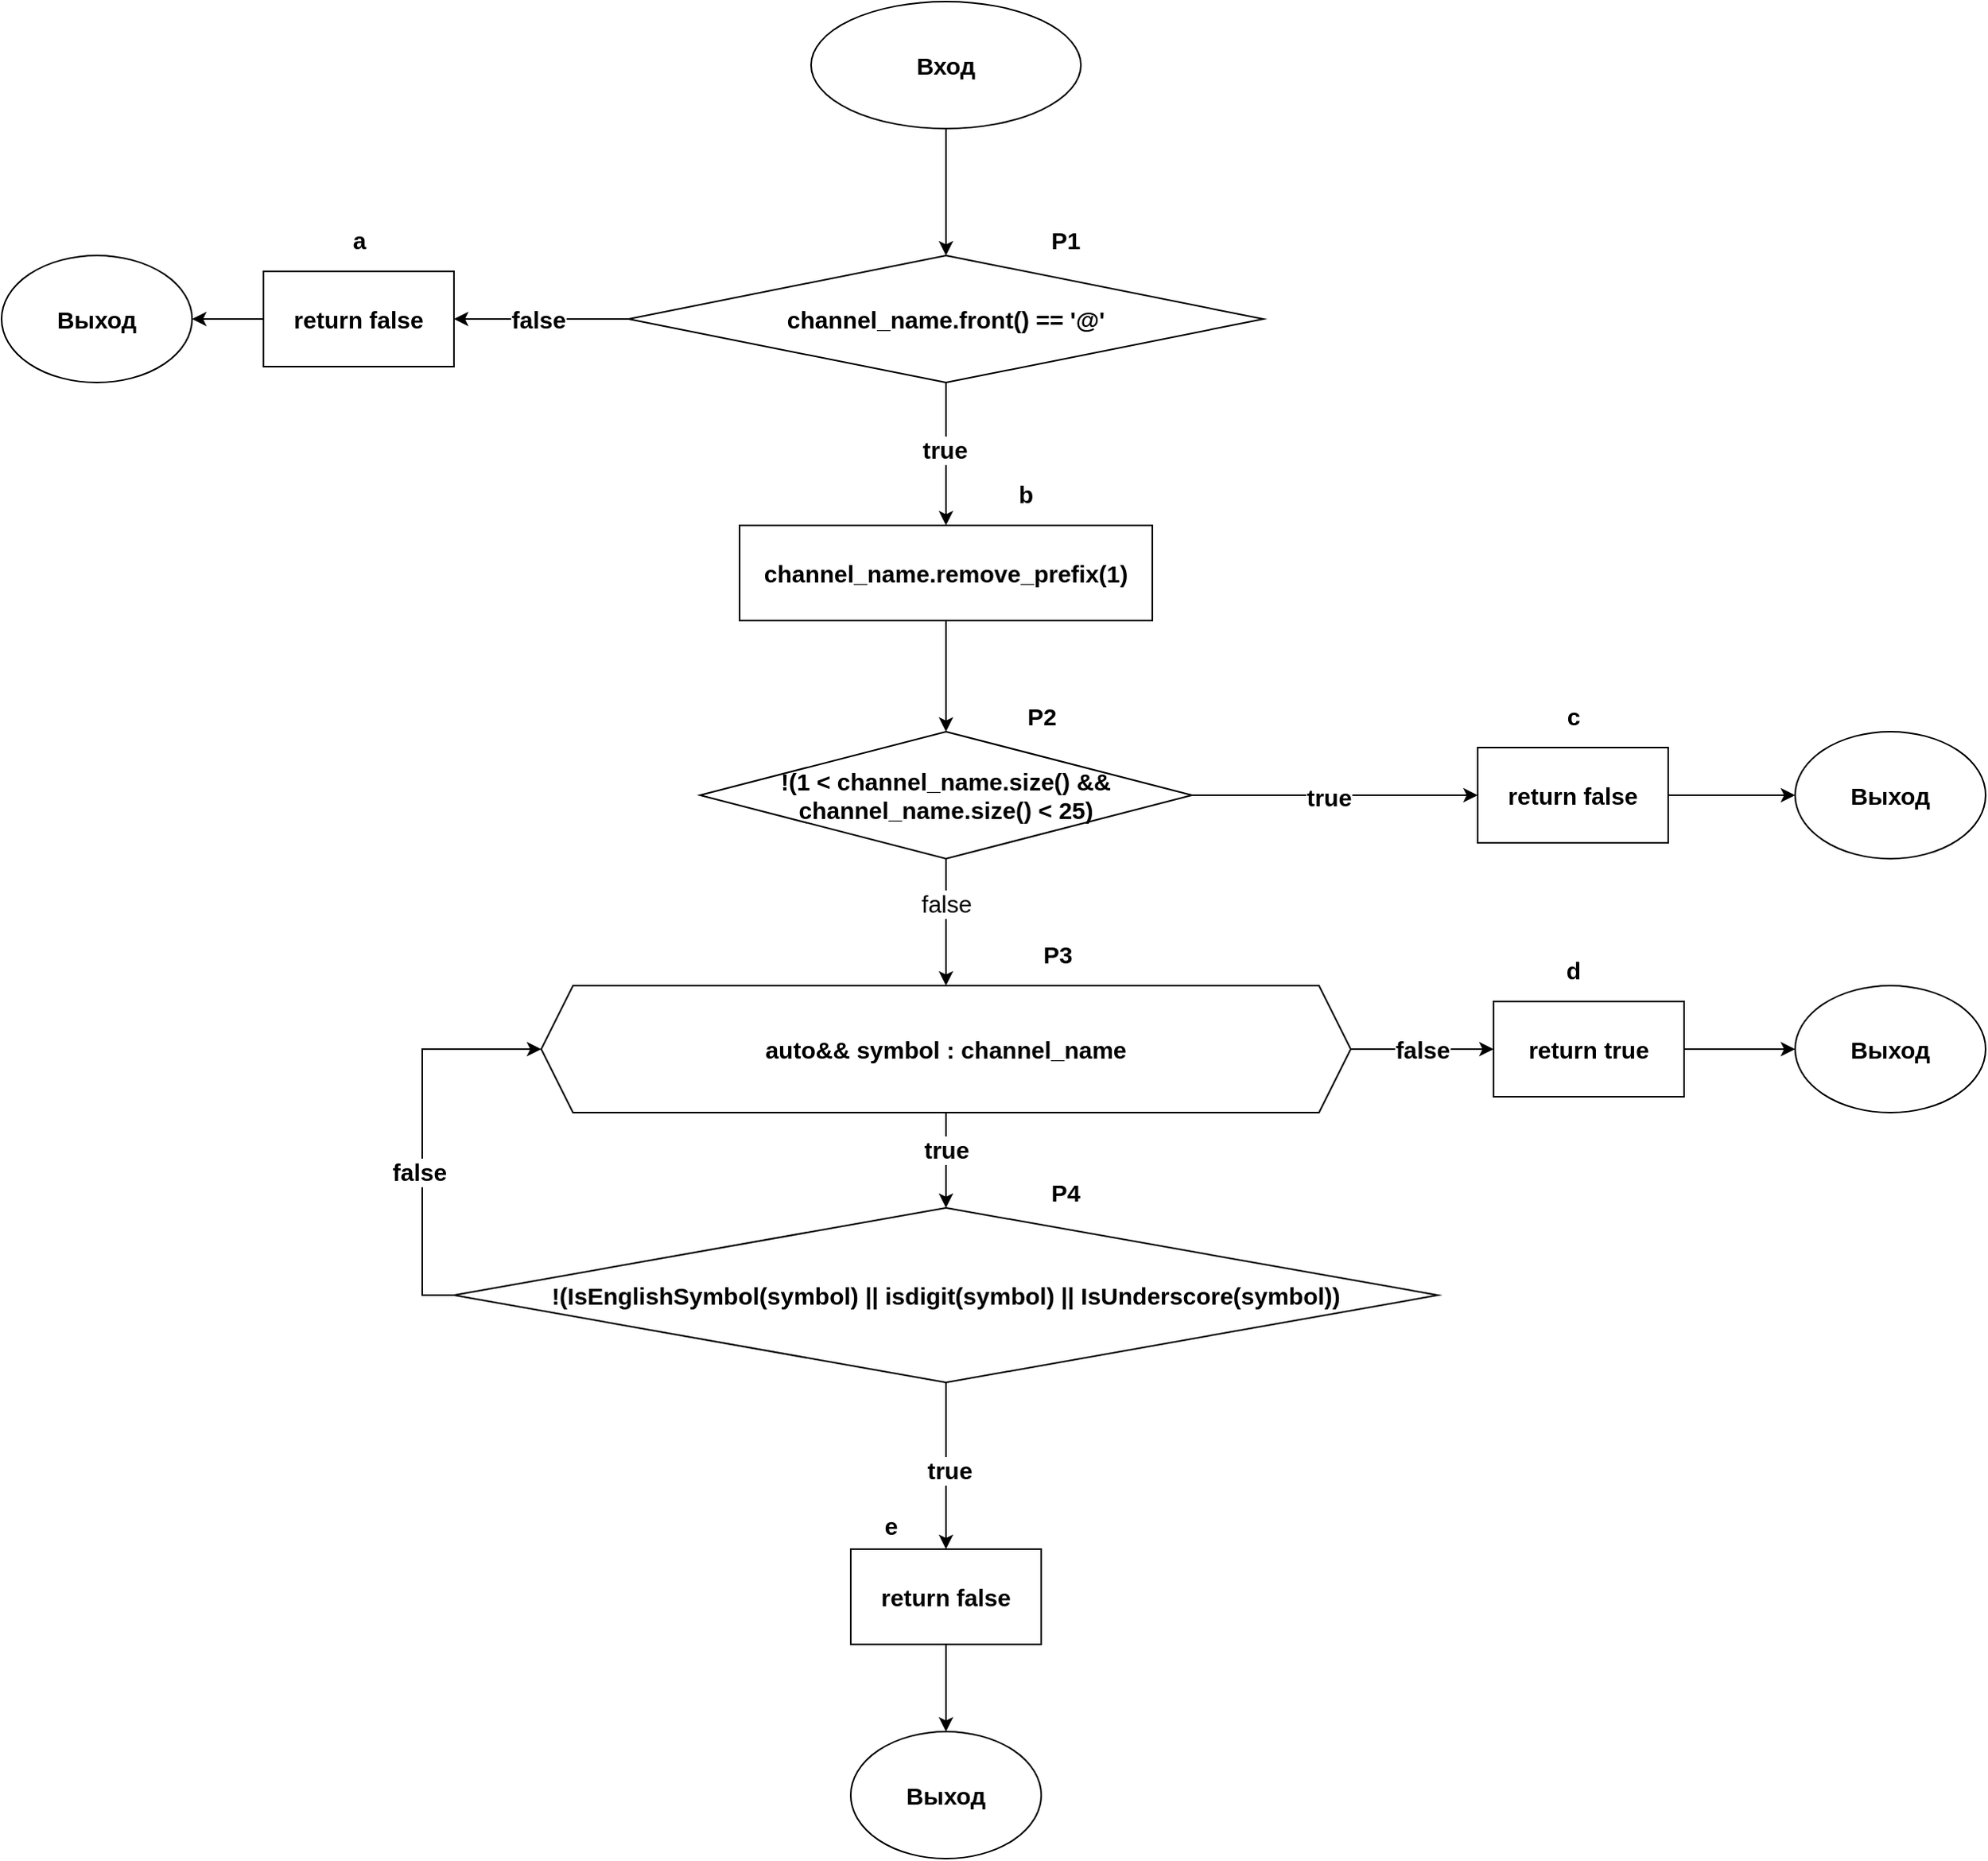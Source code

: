 <mxfile version="15.8.7" type="device"><diagram id="S7J_fPfL5KSGWPjxQ1xf" name="Page-1"><mxGraphModel dx="2670" dy="1247" grid="1" gridSize="10" guides="1" tooltips="1" connect="1" arrows="1" fold="1" page="1" pageScale="1" pageWidth="827" pageHeight="1169" math="0" shadow="0"><root><mxCell id="0"/><mxCell id="1" parent="0"/><mxCell id="SSWMejTW02whnkibKH0Z-10" value="" style="edgeStyle=orthogonalEdgeStyle;rounded=0;orthogonalLoop=1;jettySize=auto;html=1;fontSize=15;fontStyle=1" edge="1" parent="1" source="SSWMejTW02whnkibKH0Z-1" target="SSWMejTW02whnkibKH0Z-9"><mxGeometry relative="1" as="geometry"/></mxCell><mxCell id="SSWMejTW02whnkibKH0Z-1" value="&lt;font style=&quot;font-size: 15px;&quot;&gt;Вход&lt;/font&gt;" style="ellipse;whiteSpace=wrap;html=1;fontSize=15;fontStyle=1" vertex="1" parent="1"><mxGeometry x="300" y="40" width="170" height="80" as="geometry"/></mxCell><mxCell id="SSWMejTW02whnkibKH0Z-12" value="" style="edgeStyle=orthogonalEdgeStyle;rounded=0;orthogonalLoop=1;jettySize=auto;html=1;fontSize=15;fontStyle=1" edge="1" parent="1" source="SSWMejTW02whnkibKH0Z-9" target="SSWMejTW02whnkibKH0Z-11"><mxGeometry relative="1" as="geometry"/></mxCell><mxCell id="SSWMejTW02whnkibKH0Z-13" value="true" style="edgeLabel;html=1;align=center;verticalAlign=middle;resizable=0;points=[];fontSize=15;fontStyle=1" vertex="1" connectable="0" parent="SSWMejTW02whnkibKH0Z-12"><mxGeometry x="-0.067" y="-1" relative="1" as="geometry"><mxPoint as="offset"/></mxGeometry></mxCell><mxCell id="SSWMejTW02whnkibKH0Z-24" value="" style="edgeStyle=orthogonalEdgeStyle;rounded=0;orthogonalLoop=1;jettySize=auto;html=1;fontSize=15;fontStyle=1" edge="1" parent="1" source="SSWMejTW02whnkibKH0Z-9" target="SSWMejTW02whnkibKH0Z-23"><mxGeometry relative="1" as="geometry"/></mxCell><mxCell id="SSWMejTW02whnkibKH0Z-30" value="false" style="edgeLabel;html=1;align=center;verticalAlign=middle;resizable=0;points=[];fontSize=15;fontStyle=1" vertex="1" connectable="0" parent="SSWMejTW02whnkibKH0Z-24"><mxGeometry x="0.045" relative="1" as="geometry"><mxPoint as="offset"/></mxGeometry></mxCell><mxCell id="SSWMejTW02whnkibKH0Z-9" value="channel_name.front() == '@'" style="rhombus;whiteSpace=wrap;html=1;fontSize=15;fontStyle=1;" vertex="1" parent="1"><mxGeometry x="185" y="200" width="400" height="80" as="geometry"/></mxCell><mxCell id="SSWMejTW02whnkibKH0Z-21" value="" style="edgeStyle=orthogonalEdgeStyle;rounded=0;orthogonalLoop=1;jettySize=auto;html=1;fontSize=15;fontStyle=1" edge="1" parent="1" source="SSWMejTW02whnkibKH0Z-11" target="SSWMejTW02whnkibKH0Z-20"><mxGeometry relative="1" as="geometry"/></mxCell><mxCell id="SSWMejTW02whnkibKH0Z-11" value="channel_name.remove_prefix(1)" style="whiteSpace=wrap;html=1;fontSize=15;fontStyle=1;" vertex="1" parent="1"><mxGeometry x="255" y="370" width="260" height="60" as="geometry"/></mxCell><mxCell id="SSWMejTW02whnkibKH0Z-14" value="Выход" style="ellipse;whiteSpace=wrap;html=1;fontSize=15;fontStyle=1" vertex="1" parent="1"><mxGeometry x="325" y="1130" width="120" height="80" as="geometry"/></mxCell><mxCell id="SSWMejTW02whnkibKH0Z-27" value="" style="edgeStyle=orthogonalEdgeStyle;rounded=0;orthogonalLoop=1;jettySize=auto;html=1;fontSize=15;fontStyle=1" edge="1" parent="1" source="SSWMejTW02whnkibKH0Z-20" target="SSWMejTW02whnkibKH0Z-26"><mxGeometry relative="1" as="geometry"/></mxCell><mxCell id="SSWMejTW02whnkibKH0Z-29" value="true" style="edgeLabel;html=1;align=center;verticalAlign=middle;resizable=0;points=[];fontSize=15;fontStyle=1" vertex="1" connectable="0" parent="SSWMejTW02whnkibKH0Z-27"><mxGeometry x="-0.048" y="-1" relative="1" as="geometry"><mxPoint as="offset"/></mxGeometry></mxCell><mxCell id="SSWMejTW02whnkibKH0Z-33" value="" style="edgeStyle=orthogonalEdgeStyle;rounded=0;orthogonalLoop=1;jettySize=auto;html=1;fontSize=15;fontStyle=1" edge="1" parent="1" source="SSWMejTW02whnkibKH0Z-20" target="SSWMejTW02whnkibKH0Z-32"><mxGeometry relative="1" as="geometry"/></mxCell><mxCell id="SSWMejTW02whnkibKH0Z-59" value="false" style="edgeLabel;html=1;align=center;verticalAlign=middle;resizable=0;points=[];fontSize=15;" vertex="1" connectable="0" parent="SSWMejTW02whnkibKH0Z-33"><mxGeometry x="-0.3" relative="1" as="geometry"><mxPoint as="offset"/></mxGeometry></mxCell><mxCell id="SSWMejTW02whnkibKH0Z-20" value="&lt;span&gt;!(1 &amp;lt; channel_name.size() &amp;amp;&amp;amp; channel_name.size() &amp;lt; 25)&lt;/span&gt;" style="rhombus;whiteSpace=wrap;html=1;fontSize=15;fontStyle=1;" vertex="1" parent="1"><mxGeometry x="230" y="500" width="310" height="80" as="geometry"/></mxCell><mxCell id="SSWMejTW02whnkibKH0Z-49" style="edgeStyle=orthogonalEdgeStyle;rounded=0;orthogonalLoop=1;jettySize=auto;html=1;entryX=1;entryY=0.5;entryDx=0;entryDy=0;fontSize=15;fontStyle=1" edge="1" parent="1" source="SSWMejTW02whnkibKH0Z-23" target="SSWMejTW02whnkibKH0Z-47"><mxGeometry relative="1" as="geometry"/></mxCell><mxCell id="SSWMejTW02whnkibKH0Z-23" value="return false" style="whiteSpace=wrap;html=1;fontSize=15;fontStyle=1;" vertex="1" parent="1"><mxGeometry x="-45" y="210" width="120" height="60" as="geometry"/></mxCell><mxCell id="SSWMejTW02whnkibKH0Z-48" style="edgeStyle=orthogonalEdgeStyle;rounded=0;orthogonalLoop=1;jettySize=auto;html=1;entryX=0;entryY=0.5;entryDx=0;entryDy=0;fontSize=15;fontStyle=1" edge="1" parent="1" source="SSWMejTW02whnkibKH0Z-26" target="SSWMejTW02whnkibKH0Z-46"><mxGeometry relative="1" as="geometry"/></mxCell><mxCell id="SSWMejTW02whnkibKH0Z-26" value="return false" style="whiteSpace=wrap;html=1;fontSize=15;fontStyle=1;" vertex="1" parent="1"><mxGeometry x="720" y="510" width="120" height="60" as="geometry"/></mxCell><mxCell id="SSWMejTW02whnkibKH0Z-35" value="" style="edgeStyle=orthogonalEdgeStyle;rounded=0;orthogonalLoop=1;jettySize=auto;html=1;fontSize=15;fontStyle=1" edge="1" parent="1" source="SSWMejTW02whnkibKH0Z-32" target="SSWMejTW02whnkibKH0Z-34"><mxGeometry relative="1" as="geometry"/></mxCell><mxCell id="SSWMejTW02whnkibKH0Z-42" value="true" style="edgeLabel;html=1;align=center;verticalAlign=middle;resizable=0;points=[];fontSize=15;fontStyle=1" vertex="1" connectable="0" parent="SSWMejTW02whnkibKH0Z-35"><mxGeometry x="-0.233" relative="1" as="geometry"><mxPoint as="offset"/></mxGeometry></mxCell><mxCell id="SSWMejTW02whnkibKH0Z-44" value="false" style="edgeStyle=orthogonalEdgeStyle;rounded=0;orthogonalLoop=1;jettySize=auto;html=1;fontSize=15;fontStyle=1" edge="1" parent="1" source="SSWMejTW02whnkibKH0Z-32" target="SSWMejTW02whnkibKH0Z-43"><mxGeometry relative="1" as="geometry"/></mxCell><mxCell id="SSWMejTW02whnkibKH0Z-32" value="auto&amp;amp;&amp;amp; symbol : channel_name" style="shape=hexagon;perimeter=hexagonPerimeter2;whiteSpace=wrap;html=1;fixedSize=1;fontSize=15;fontStyle=1;" vertex="1" parent="1"><mxGeometry x="130" y="660" width="510" height="80" as="geometry"/></mxCell><mxCell id="SSWMejTW02whnkibKH0Z-37" value="" style="edgeStyle=orthogonalEdgeStyle;rounded=0;orthogonalLoop=1;jettySize=auto;html=1;fontSize=15;fontStyle=1" edge="1" parent="1" source="SSWMejTW02whnkibKH0Z-34" target="SSWMejTW02whnkibKH0Z-36"><mxGeometry relative="1" as="geometry"/></mxCell><mxCell id="SSWMejTW02whnkibKH0Z-40" value="true" style="edgeLabel;html=1;align=center;verticalAlign=middle;resizable=0;points=[];fontSize=15;fontStyle=1" vertex="1" connectable="0" parent="SSWMejTW02whnkibKH0Z-37"><mxGeometry x="0.041" y="2" relative="1" as="geometry"><mxPoint as="offset"/></mxGeometry></mxCell><mxCell id="SSWMejTW02whnkibKH0Z-39" style="edgeStyle=orthogonalEdgeStyle;rounded=0;orthogonalLoop=1;jettySize=auto;html=1;entryX=0;entryY=0.5;entryDx=0;entryDy=0;fontSize=15;fontStyle=1" edge="1" parent="1" source="SSWMejTW02whnkibKH0Z-34" target="SSWMejTW02whnkibKH0Z-32"><mxGeometry relative="1" as="geometry"><Array as="points"><mxPoint x="55" y="855"/><mxPoint x="55" y="700"/></Array></mxGeometry></mxCell><mxCell id="SSWMejTW02whnkibKH0Z-41" value="false" style="edgeLabel;html=1;align=center;verticalAlign=middle;resizable=0;points=[];fontSize=15;fontStyle=1" vertex="1" connectable="0" parent="SSWMejTW02whnkibKH0Z-39"><mxGeometry x="-0.211" y="2" relative="1" as="geometry"><mxPoint as="offset"/></mxGeometry></mxCell><mxCell id="SSWMejTW02whnkibKH0Z-34" value="!(IsEnglishSymbol(symbol) || isdigit(symbol) || IsUnderscore(symbol))" style="rhombus;whiteSpace=wrap;html=1;fontSize=15;fontStyle=1;" vertex="1" parent="1"><mxGeometry x="75" y="800" width="620" height="110" as="geometry"/></mxCell><mxCell id="SSWMejTW02whnkibKH0Z-38" style="edgeStyle=orthogonalEdgeStyle;rounded=0;orthogonalLoop=1;jettySize=auto;html=1;entryX=0.5;entryY=0;entryDx=0;entryDy=0;fontSize=15;fontStyle=1" edge="1" parent="1" source="SSWMejTW02whnkibKH0Z-36" target="SSWMejTW02whnkibKH0Z-14"><mxGeometry relative="1" as="geometry"/></mxCell><mxCell id="SSWMejTW02whnkibKH0Z-36" value="return false" style="whiteSpace=wrap;html=1;fontSize=15;fontStyle=1;" vertex="1" parent="1"><mxGeometry x="325" y="1015" width="120" height="60" as="geometry"/></mxCell><mxCell id="SSWMejTW02whnkibKH0Z-63" style="edgeStyle=orthogonalEdgeStyle;rounded=0;orthogonalLoop=1;jettySize=auto;html=1;entryX=0;entryY=0.5;entryDx=0;entryDy=0;fontSize=15;" edge="1" parent="1" source="SSWMejTW02whnkibKH0Z-43" target="SSWMejTW02whnkibKH0Z-60"><mxGeometry relative="1" as="geometry"/></mxCell><mxCell id="SSWMejTW02whnkibKH0Z-43" value="return true" style="whiteSpace=wrap;html=1;fontSize=15;fontStyle=1;" vertex="1" parent="1"><mxGeometry x="730" y="670" width="120" height="60" as="geometry"/></mxCell><mxCell id="SSWMejTW02whnkibKH0Z-46" value="Выход" style="ellipse;whiteSpace=wrap;html=1;fontSize=15;fontStyle=1" vertex="1" parent="1"><mxGeometry x="920" y="500" width="120" height="80" as="geometry"/></mxCell><mxCell id="SSWMejTW02whnkibKH0Z-47" value="Выход" style="ellipse;whiteSpace=wrap;html=1;fontSize=15;fontStyle=1" vertex="1" parent="1"><mxGeometry x="-210" y="200" width="120" height="80" as="geometry"/></mxCell><mxCell id="SSWMejTW02whnkibKH0Z-50" value="P1" style="text;html=1;align=center;verticalAlign=middle;resizable=0;points=[];autosize=1;strokeColor=none;fillColor=none;fontSize=15;fontStyle=1" vertex="1" parent="1"><mxGeometry x="445" y="180" width="30" height="20" as="geometry"/></mxCell><mxCell id="SSWMejTW02whnkibKH0Z-51" value="P2" style="text;html=1;align=center;verticalAlign=middle;resizable=0;points=[];autosize=1;strokeColor=none;fillColor=none;fontSize=15;fontStyle=1" vertex="1" parent="1"><mxGeometry x="430" y="480" width="30" height="20" as="geometry"/></mxCell><mxCell id="SSWMejTW02whnkibKH0Z-52" value="P3" style="text;html=1;align=center;verticalAlign=middle;resizable=0;points=[];autosize=1;strokeColor=none;fillColor=none;fontSize=15;fontStyle=1" vertex="1" parent="1"><mxGeometry x="440" y="630" width="30" height="20" as="geometry"/></mxCell><mxCell id="SSWMejTW02whnkibKH0Z-53" value="P4" style="text;html=1;align=center;verticalAlign=middle;resizable=0;points=[];autosize=1;strokeColor=none;fillColor=none;fontSize=15;fontStyle=1" vertex="1" parent="1"><mxGeometry x="445" y="780" width="30" height="20" as="geometry"/></mxCell><mxCell id="SSWMejTW02whnkibKH0Z-54" value="a" style="text;html=1;align=center;verticalAlign=middle;resizable=0;points=[];autosize=1;strokeColor=none;fillColor=none;fontSize=15;fontStyle=1" vertex="1" parent="1"><mxGeometry x="5" y="180" width="20" height="20" as="geometry"/></mxCell><mxCell id="SSWMejTW02whnkibKH0Z-55" value="b" style="text;html=1;align=center;verticalAlign=middle;resizable=0;points=[];autosize=1;strokeColor=none;fillColor=none;fontSize=15;fontStyle=1" vertex="1" parent="1"><mxGeometry x="425" y="340" width="20" height="20" as="geometry"/></mxCell><mxCell id="SSWMejTW02whnkibKH0Z-56" value="c" style="text;html=1;align=center;verticalAlign=middle;resizable=0;points=[];autosize=1;strokeColor=none;fillColor=none;fontSize=15;fontStyle=1" vertex="1" parent="1"><mxGeometry x="770" y="480" width="20" height="20" as="geometry"/></mxCell><mxCell id="SSWMejTW02whnkibKH0Z-57" value="d" style="text;html=1;align=center;verticalAlign=middle;resizable=0;points=[];autosize=1;strokeColor=none;fillColor=none;fontSize=15;fontStyle=1" vertex="1" parent="1"><mxGeometry x="770" y="640" width="20" height="20" as="geometry"/></mxCell><mxCell id="SSWMejTW02whnkibKH0Z-58" value="e" style="text;html=1;align=center;verticalAlign=middle;resizable=0;points=[];autosize=1;strokeColor=none;fillColor=none;fontSize=15;fontStyle=1" vertex="1" parent="1"><mxGeometry x="340" y="990" width="20" height="20" as="geometry"/></mxCell><mxCell id="SSWMejTW02whnkibKH0Z-60" value="Выход" style="ellipse;whiteSpace=wrap;html=1;fontSize=15;fontStyle=1" vertex="1" parent="1"><mxGeometry x="920" y="660" width="120" height="80" as="geometry"/></mxCell></root></mxGraphModel></diagram></mxfile>